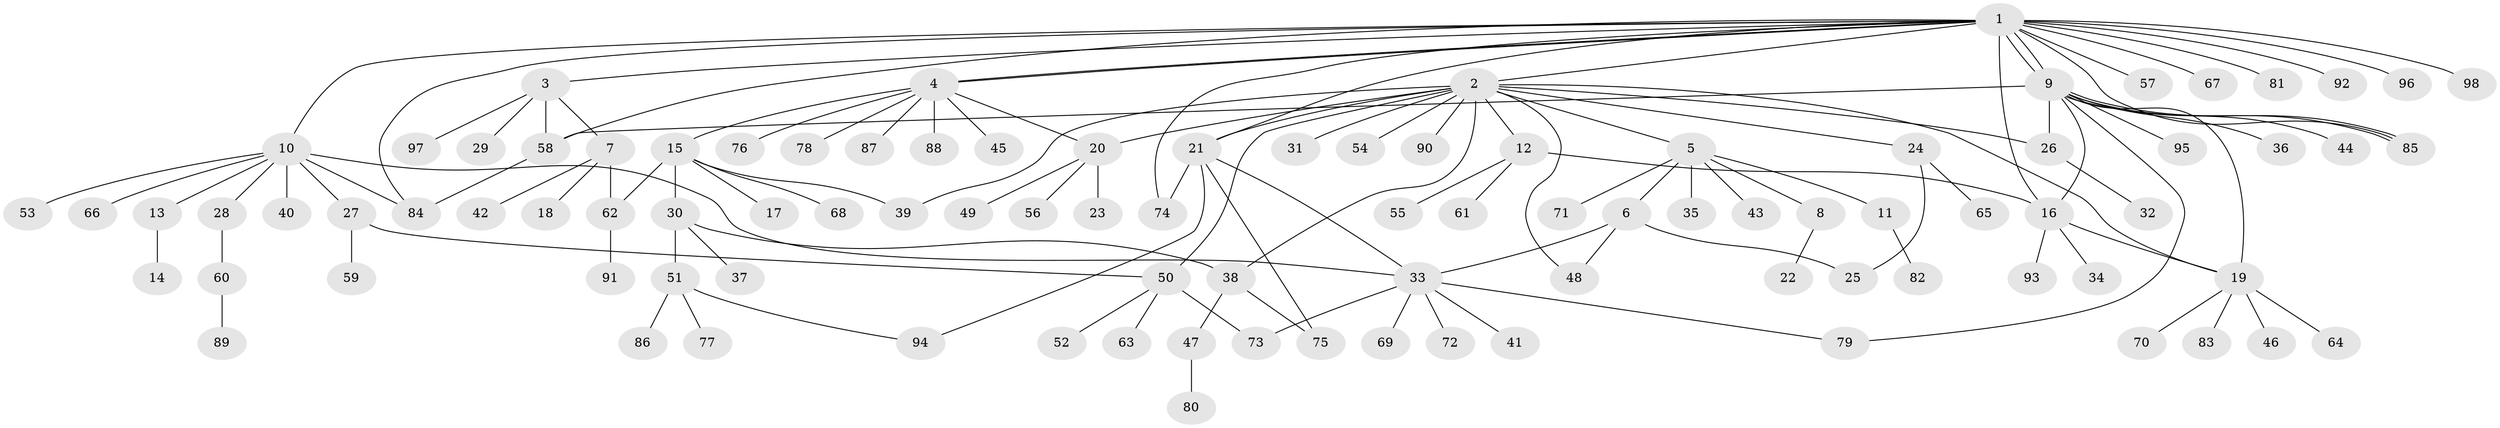 // coarse degree distribution, {16: 0.02666666666666667, 4: 0.06666666666666667, 8: 0.013333333333333334, 7: 0.02666666666666667, 3: 0.05333333333333334, 14: 0.013333333333333334, 10: 0.013333333333333334, 2: 0.13333333333333333, 1: 0.6, 6: 0.04, 5: 0.013333333333333334}
// Generated by graph-tools (version 1.1) at 2025/41/03/06/25 10:41:45]
// undirected, 98 vertices, 125 edges
graph export_dot {
graph [start="1"]
  node [color=gray90,style=filled];
  1;
  2;
  3;
  4;
  5;
  6;
  7;
  8;
  9;
  10;
  11;
  12;
  13;
  14;
  15;
  16;
  17;
  18;
  19;
  20;
  21;
  22;
  23;
  24;
  25;
  26;
  27;
  28;
  29;
  30;
  31;
  32;
  33;
  34;
  35;
  36;
  37;
  38;
  39;
  40;
  41;
  42;
  43;
  44;
  45;
  46;
  47;
  48;
  49;
  50;
  51;
  52;
  53;
  54;
  55;
  56;
  57;
  58;
  59;
  60;
  61;
  62;
  63;
  64;
  65;
  66;
  67;
  68;
  69;
  70;
  71;
  72;
  73;
  74;
  75;
  76;
  77;
  78;
  79;
  80;
  81;
  82;
  83;
  84;
  85;
  86;
  87;
  88;
  89;
  90;
  91;
  92;
  93;
  94;
  95;
  96;
  97;
  98;
  1 -- 2;
  1 -- 3;
  1 -- 4;
  1 -- 4;
  1 -- 9;
  1 -- 9;
  1 -- 10;
  1 -- 16;
  1 -- 21;
  1 -- 57;
  1 -- 58;
  1 -- 67;
  1 -- 74;
  1 -- 81;
  1 -- 84;
  1 -- 85;
  1 -- 92;
  1 -- 96;
  1 -- 98;
  2 -- 5;
  2 -- 12;
  2 -- 19;
  2 -- 20;
  2 -- 21;
  2 -- 24;
  2 -- 26;
  2 -- 31;
  2 -- 38;
  2 -- 39;
  2 -- 48;
  2 -- 50;
  2 -- 54;
  2 -- 90;
  3 -- 7;
  3 -- 29;
  3 -- 58;
  3 -- 97;
  4 -- 15;
  4 -- 20;
  4 -- 45;
  4 -- 76;
  4 -- 78;
  4 -- 87;
  4 -- 88;
  5 -- 6;
  5 -- 8;
  5 -- 11;
  5 -- 35;
  5 -- 43;
  5 -- 71;
  6 -- 25;
  6 -- 33;
  6 -- 48;
  7 -- 18;
  7 -- 42;
  7 -- 62;
  8 -- 22;
  9 -- 16;
  9 -- 19;
  9 -- 26;
  9 -- 36;
  9 -- 44;
  9 -- 58;
  9 -- 79;
  9 -- 85;
  9 -- 85;
  9 -- 95;
  10 -- 13;
  10 -- 27;
  10 -- 28;
  10 -- 33;
  10 -- 40;
  10 -- 53;
  10 -- 66;
  10 -- 84;
  11 -- 82;
  12 -- 16;
  12 -- 55;
  12 -- 61;
  13 -- 14;
  15 -- 17;
  15 -- 30;
  15 -- 39;
  15 -- 62;
  15 -- 68;
  16 -- 19;
  16 -- 34;
  16 -- 93;
  19 -- 46;
  19 -- 64;
  19 -- 70;
  19 -- 83;
  20 -- 23;
  20 -- 49;
  20 -- 56;
  21 -- 33;
  21 -- 74;
  21 -- 75;
  21 -- 94;
  24 -- 25;
  24 -- 65;
  26 -- 32;
  27 -- 50;
  27 -- 59;
  28 -- 60;
  30 -- 37;
  30 -- 38;
  30 -- 51;
  33 -- 41;
  33 -- 69;
  33 -- 72;
  33 -- 73;
  33 -- 79;
  38 -- 47;
  38 -- 75;
  47 -- 80;
  50 -- 52;
  50 -- 63;
  50 -- 73;
  51 -- 77;
  51 -- 86;
  51 -- 94;
  58 -- 84;
  60 -- 89;
  62 -- 91;
}
